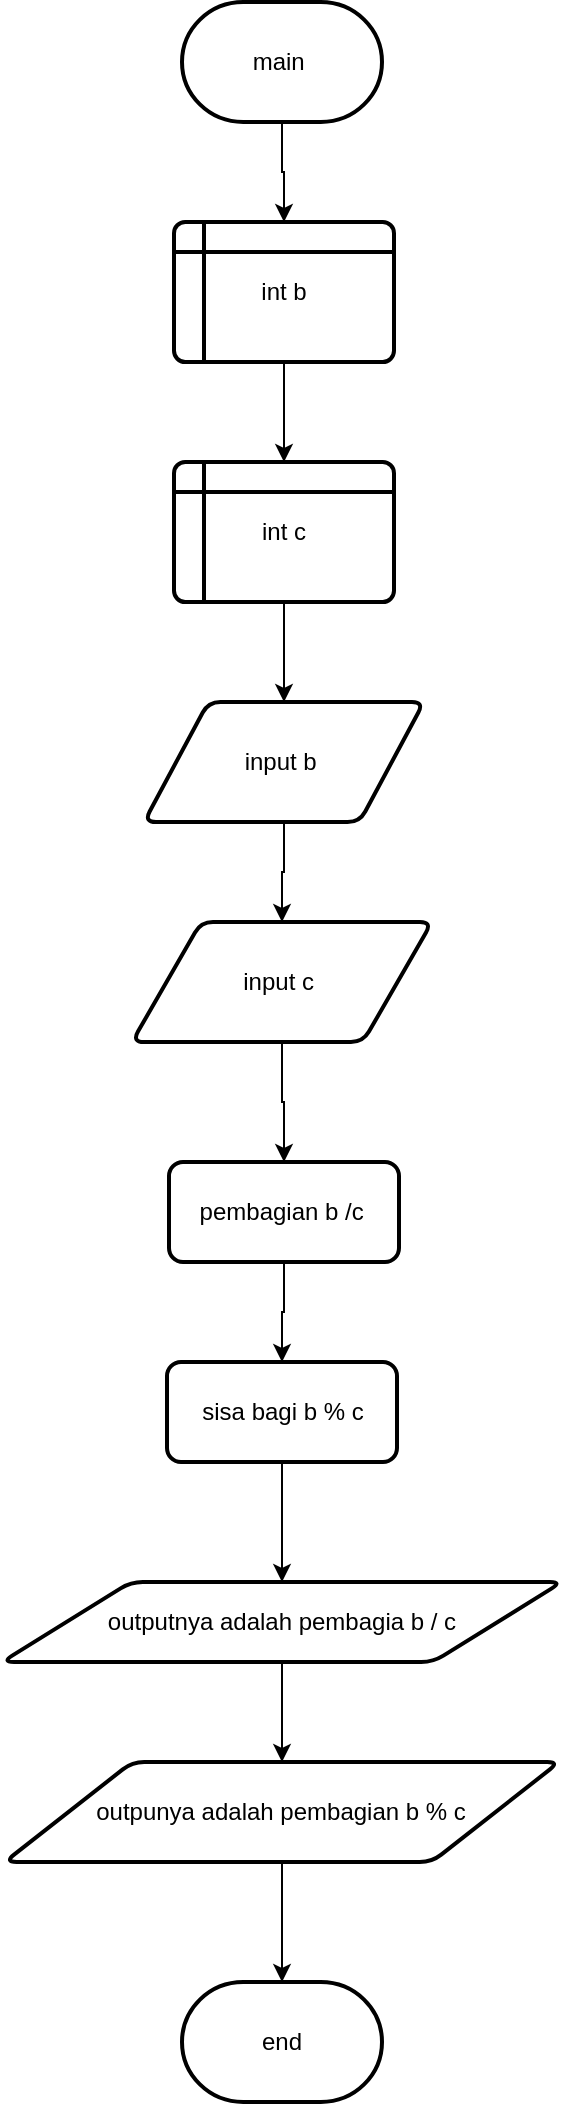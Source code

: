 <mxfile version="21.8.0" type="device">
  <diagram name="Halaman-1" id="hLigrxtDtYoFEtSj_2xy">
    <mxGraphModel dx="800" dy="1604" grid="1" gridSize="10" guides="1" tooltips="1" connect="1" arrows="1" fold="1" page="1" pageScale="1" pageWidth="827" pageHeight="1169" math="0" shadow="0">
      <root>
        <mxCell id="0" />
        <mxCell id="1" parent="0" />
        <mxCell id="GJ5umuqY-mmlsoKuiRee-14" value="" style="edgeStyle=orthogonalEdgeStyle;rounded=0;orthogonalLoop=1;jettySize=auto;html=1;" edge="1" parent="1" source="GJ5umuqY-mmlsoKuiRee-1" target="GJ5umuqY-mmlsoKuiRee-2">
          <mxGeometry relative="1" as="geometry" />
        </mxCell>
        <mxCell id="GJ5umuqY-mmlsoKuiRee-1" value="main&amp;nbsp;" style="strokeWidth=2;html=1;shape=mxgraph.flowchart.terminator;whiteSpace=wrap;" vertex="1" parent="1">
          <mxGeometry x="364" y="-1140" width="100" height="60" as="geometry" />
        </mxCell>
        <mxCell id="GJ5umuqY-mmlsoKuiRee-15" value="" style="edgeStyle=orthogonalEdgeStyle;rounded=0;orthogonalLoop=1;jettySize=auto;html=1;" edge="1" parent="1" source="GJ5umuqY-mmlsoKuiRee-2" target="GJ5umuqY-mmlsoKuiRee-3">
          <mxGeometry relative="1" as="geometry" />
        </mxCell>
        <mxCell id="GJ5umuqY-mmlsoKuiRee-2" value="int b" style="shape=internalStorage;whiteSpace=wrap;html=1;dx=15;dy=15;rounded=1;arcSize=8;strokeWidth=2;" vertex="1" parent="1">
          <mxGeometry x="360" y="-1030" width="110" height="70" as="geometry" />
        </mxCell>
        <mxCell id="GJ5umuqY-mmlsoKuiRee-16" value="" style="edgeStyle=orthogonalEdgeStyle;rounded=0;orthogonalLoop=1;jettySize=auto;html=1;" edge="1" parent="1" source="GJ5umuqY-mmlsoKuiRee-3" target="GJ5umuqY-mmlsoKuiRee-4">
          <mxGeometry relative="1" as="geometry" />
        </mxCell>
        <mxCell id="GJ5umuqY-mmlsoKuiRee-3" value="int c" style="shape=internalStorage;whiteSpace=wrap;html=1;dx=15;dy=15;rounded=1;arcSize=8;strokeWidth=2;" vertex="1" parent="1">
          <mxGeometry x="360" y="-910" width="110" height="70" as="geometry" />
        </mxCell>
        <mxCell id="GJ5umuqY-mmlsoKuiRee-17" value="" style="edgeStyle=orthogonalEdgeStyle;rounded=0;orthogonalLoop=1;jettySize=auto;html=1;" edge="1" parent="1" source="GJ5umuqY-mmlsoKuiRee-4" target="GJ5umuqY-mmlsoKuiRee-6">
          <mxGeometry relative="1" as="geometry" />
        </mxCell>
        <mxCell id="GJ5umuqY-mmlsoKuiRee-4" value="input b&amp;nbsp;" style="shape=parallelogram;html=1;strokeWidth=2;perimeter=parallelogramPerimeter;whiteSpace=wrap;rounded=1;arcSize=12;size=0.23;" vertex="1" parent="1">
          <mxGeometry x="345" y="-790" width="140" height="60" as="geometry" />
        </mxCell>
        <mxCell id="GJ5umuqY-mmlsoKuiRee-18" value="" style="edgeStyle=orthogonalEdgeStyle;rounded=0;orthogonalLoop=1;jettySize=auto;html=1;" edge="1" parent="1" source="GJ5umuqY-mmlsoKuiRee-6" target="GJ5umuqY-mmlsoKuiRee-9">
          <mxGeometry relative="1" as="geometry" />
        </mxCell>
        <mxCell id="GJ5umuqY-mmlsoKuiRee-6" value="input c&amp;nbsp;" style="shape=parallelogram;html=1;strokeWidth=2;perimeter=parallelogramPerimeter;whiteSpace=wrap;rounded=1;arcSize=12;size=0.23;" vertex="1" parent="1">
          <mxGeometry x="339" y="-680" width="150" height="60" as="geometry" />
        </mxCell>
        <mxCell id="GJ5umuqY-mmlsoKuiRee-19" value="" style="edgeStyle=orthogonalEdgeStyle;rounded=0;orthogonalLoop=1;jettySize=auto;html=1;" edge="1" parent="1" source="GJ5umuqY-mmlsoKuiRee-9" target="GJ5umuqY-mmlsoKuiRee-10">
          <mxGeometry relative="1" as="geometry" />
        </mxCell>
        <mxCell id="GJ5umuqY-mmlsoKuiRee-9" value="pembagian b /c&amp;nbsp;" style="rounded=1;whiteSpace=wrap;html=1;absoluteArcSize=1;arcSize=14;strokeWidth=2;" vertex="1" parent="1">
          <mxGeometry x="357.5" y="-560" width="115" height="50" as="geometry" />
        </mxCell>
        <mxCell id="GJ5umuqY-mmlsoKuiRee-20" value="" style="edgeStyle=orthogonalEdgeStyle;rounded=0;orthogonalLoop=1;jettySize=auto;html=1;" edge="1" parent="1" source="GJ5umuqY-mmlsoKuiRee-10" target="GJ5umuqY-mmlsoKuiRee-11">
          <mxGeometry relative="1" as="geometry" />
        </mxCell>
        <mxCell id="GJ5umuqY-mmlsoKuiRee-10" value="sisa bagi b % c" style="rounded=1;whiteSpace=wrap;html=1;absoluteArcSize=1;arcSize=14;strokeWidth=2;" vertex="1" parent="1">
          <mxGeometry x="356.5" y="-460" width="115" height="50" as="geometry" />
        </mxCell>
        <mxCell id="GJ5umuqY-mmlsoKuiRee-21" value="" style="edgeStyle=orthogonalEdgeStyle;rounded=0;orthogonalLoop=1;jettySize=auto;html=1;" edge="1" parent="1" source="GJ5umuqY-mmlsoKuiRee-11" target="GJ5umuqY-mmlsoKuiRee-12">
          <mxGeometry relative="1" as="geometry" />
        </mxCell>
        <mxCell id="GJ5umuqY-mmlsoKuiRee-11" value="outputnya adalah pembagia b / c" style="shape=parallelogram;html=1;strokeWidth=2;perimeter=parallelogramPerimeter;whiteSpace=wrap;rounded=1;arcSize=12;size=0.23;" vertex="1" parent="1">
          <mxGeometry x="274" y="-350" width="280" height="40" as="geometry" />
        </mxCell>
        <mxCell id="GJ5umuqY-mmlsoKuiRee-22" value="" style="edgeStyle=orthogonalEdgeStyle;rounded=0;orthogonalLoop=1;jettySize=auto;html=1;" edge="1" parent="1" source="GJ5umuqY-mmlsoKuiRee-12" target="GJ5umuqY-mmlsoKuiRee-13">
          <mxGeometry relative="1" as="geometry" />
        </mxCell>
        <mxCell id="GJ5umuqY-mmlsoKuiRee-12" value="outpunya adalah pembagian b % c" style="shape=parallelogram;html=1;strokeWidth=2;perimeter=parallelogramPerimeter;whiteSpace=wrap;rounded=1;arcSize=12;size=0.23;" vertex="1" parent="1">
          <mxGeometry x="275.32" y="-260" width="277.37" height="50" as="geometry" />
        </mxCell>
        <mxCell id="GJ5umuqY-mmlsoKuiRee-13" value="end" style="strokeWidth=2;html=1;shape=mxgraph.flowchart.terminator;whiteSpace=wrap;" vertex="1" parent="1">
          <mxGeometry x="364" y="-150" width="100" height="60" as="geometry" />
        </mxCell>
      </root>
    </mxGraphModel>
  </diagram>
</mxfile>

